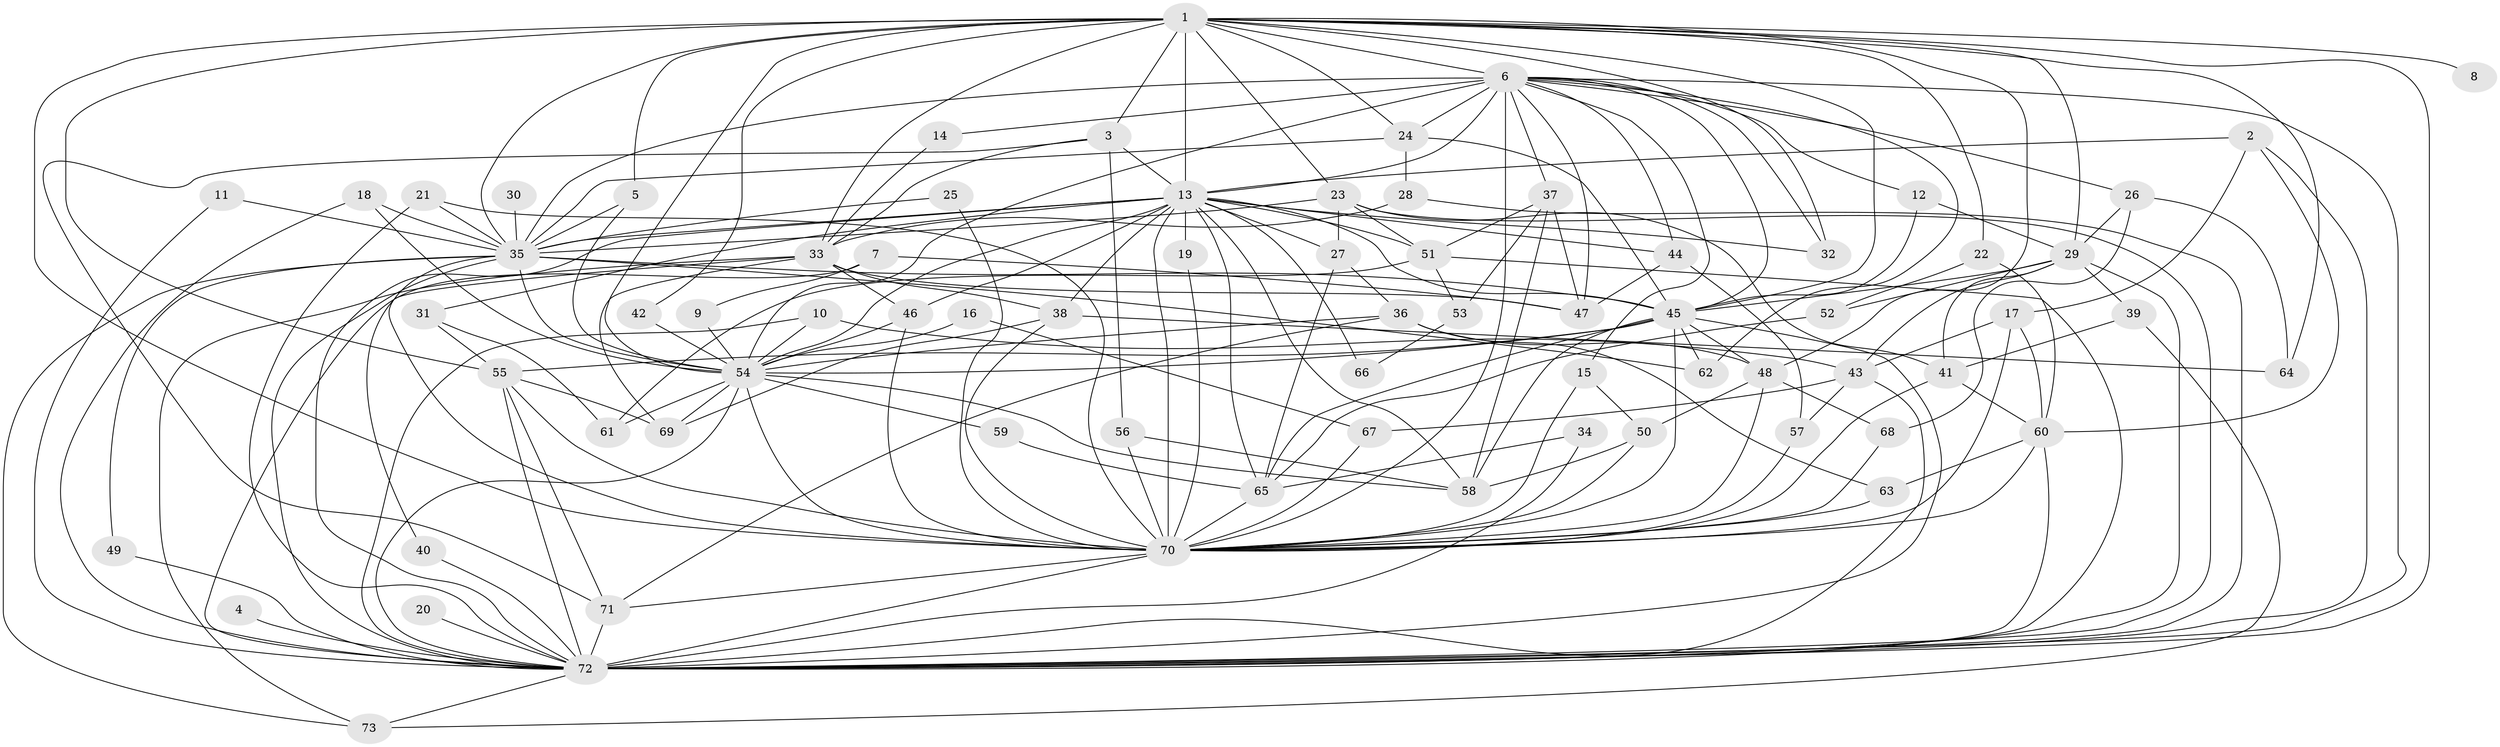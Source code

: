 // original degree distribution, {22: 0.00684931506849315, 16: 0.0136986301369863, 21: 0.0136986301369863, 32: 0.00684931506849315, 23: 0.0136986301369863, 25: 0.00684931506849315, 36: 0.00684931506849315, 3: 0.2328767123287671, 4: 0.06164383561643835, 6: 0.0273972602739726, 5: 0.04794520547945205, 2: 0.5205479452054794, 9: 0.00684931506849315, 8: 0.0136986301369863, 11: 0.00684931506849315, 7: 0.0136986301369863}
// Generated by graph-tools (version 1.1) at 2025/36/03/04/25 23:36:36]
// undirected, 73 vertices, 201 edges
graph export_dot {
  node [color=gray90,style=filled];
  1;
  2;
  3;
  4;
  5;
  6;
  7;
  8;
  9;
  10;
  11;
  12;
  13;
  14;
  15;
  16;
  17;
  18;
  19;
  20;
  21;
  22;
  23;
  24;
  25;
  26;
  27;
  28;
  29;
  30;
  31;
  32;
  33;
  34;
  35;
  36;
  37;
  38;
  39;
  40;
  41;
  42;
  43;
  44;
  45;
  46;
  47;
  48;
  49;
  50;
  51;
  52;
  53;
  54;
  55;
  56;
  57;
  58;
  59;
  60;
  61;
  62;
  63;
  64;
  65;
  66;
  67;
  68;
  69;
  70;
  71;
  72;
  73;
  1 -- 3 [weight=1.0];
  1 -- 5 [weight=1.0];
  1 -- 6 [weight=2.0];
  1 -- 8 [weight=1.0];
  1 -- 13 [weight=4.0];
  1 -- 22 [weight=1.0];
  1 -- 23 [weight=2.0];
  1 -- 24 [weight=1.0];
  1 -- 29 [weight=1.0];
  1 -- 32 [weight=1.0];
  1 -- 33 [weight=2.0];
  1 -- 35 [weight=2.0];
  1 -- 42 [weight=1.0];
  1 -- 45 [weight=3.0];
  1 -- 48 [weight=1.0];
  1 -- 54 [weight=2.0];
  1 -- 55 [weight=1.0];
  1 -- 64 [weight=1.0];
  1 -- 70 [weight=3.0];
  1 -- 72 [weight=2.0];
  2 -- 13 [weight=1.0];
  2 -- 17 [weight=1.0];
  2 -- 60 [weight=1.0];
  2 -- 72 [weight=1.0];
  3 -- 13 [weight=1.0];
  3 -- 33 [weight=1.0];
  3 -- 56 [weight=1.0];
  3 -- 71 [weight=1.0];
  4 -- 72 [weight=1.0];
  5 -- 35 [weight=1.0];
  5 -- 54 [weight=1.0];
  6 -- 12 [weight=1.0];
  6 -- 13 [weight=2.0];
  6 -- 14 [weight=1.0];
  6 -- 15 [weight=1.0];
  6 -- 24 [weight=1.0];
  6 -- 26 [weight=1.0];
  6 -- 32 [weight=1.0];
  6 -- 35 [weight=2.0];
  6 -- 37 [weight=1.0];
  6 -- 44 [weight=1.0];
  6 -- 45 [weight=1.0];
  6 -- 47 [weight=1.0];
  6 -- 54 [weight=1.0];
  6 -- 62 [weight=1.0];
  6 -- 70 [weight=2.0];
  6 -- 72 [weight=1.0];
  7 -- 9 [weight=1.0];
  7 -- 47 [weight=1.0];
  7 -- 72 [weight=1.0];
  9 -- 54 [weight=1.0];
  10 -- 43 [weight=1.0];
  10 -- 54 [weight=1.0];
  10 -- 72 [weight=1.0];
  11 -- 35 [weight=1.0];
  11 -- 72 [weight=1.0];
  12 -- 29 [weight=1.0];
  12 -- 45 [weight=1.0];
  13 -- 19 [weight=2.0];
  13 -- 27 [weight=1.0];
  13 -- 31 [weight=1.0];
  13 -- 32 [weight=1.0];
  13 -- 35 [weight=2.0];
  13 -- 38 [weight=1.0];
  13 -- 44 [weight=1.0];
  13 -- 45 [weight=3.0];
  13 -- 46 [weight=1.0];
  13 -- 51 [weight=1.0];
  13 -- 54 [weight=2.0];
  13 -- 58 [weight=1.0];
  13 -- 65 [weight=1.0];
  13 -- 66 [weight=1.0];
  13 -- 70 [weight=3.0];
  13 -- 72 [weight=2.0];
  14 -- 33 [weight=1.0];
  15 -- 50 [weight=1.0];
  15 -- 70 [weight=1.0];
  16 -- 54 [weight=1.0];
  16 -- 67 [weight=1.0];
  17 -- 43 [weight=1.0];
  17 -- 60 [weight=1.0];
  17 -- 70 [weight=1.0];
  18 -- 35 [weight=1.0];
  18 -- 54 [weight=1.0];
  18 -- 72 [weight=1.0];
  19 -- 70 [weight=1.0];
  20 -- 72 [weight=1.0];
  21 -- 35 [weight=1.0];
  21 -- 70 [weight=1.0];
  21 -- 72 [weight=1.0];
  22 -- 52 [weight=1.0];
  22 -- 60 [weight=1.0];
  23 -- 27 [weight=1.0];
  23 -- 35 [weight=1.0];
  23 -- 41 [weight=1.0];
  23 -- 51 [weight=1.0];
  23 -- 72 [weight=1.0];
  24 -- 28 [weight=1.0];
  24 -- 35 [weight=1.0];
  24 -- 45 [weight=1.0];
  25 -- 35 [weight=1.0];
  25 -- 70 [weight=1.0];
  26 -- 29 [weight=1.0];
  26 -- 64 [weight=1.0];
  26 -- 68 [weight=1.0];
  27 -- 36 [weight=1.0];
  27 -- 65 [weight=1.0];
  28 -- 33 [weight=1.0];
  28 -- 72 [weight=1.0];
  29 -- 39 [weight=1.0];
  29 -- 41 [weight=1.0];
  29 -- 43 [weight=1.0];
  29 -- 45 [weight=1.0];
  29 -- 52 [weight=1.0];
  29 -- 72 [weight=1.0];
  30 -- 35 [weight=1.0];
  31 -- 55 [weight=1.0];
  31 -- 61 [weight=1.0];
  33 -- 38 [weight=1.0];
  33 -- 40 [weight=1.0];
  33 -- 46 [weight=1.0];
  33 -- 47 [weight=1.0];
  33 -- 69 [weight=1.0];
  33 -- 73 [weight=1.0];
  34 -- 65 [weight=1.0];
  34 -- 72 [weight=1.0];
  35 -- 45 [weight=2.0];
  35 -- 49 [weight=1.0];
  35 -- 54 [weight=1.0];
  35 -- 62 [weight=1.0];
  35 -- 70 [weight=1.0];
  35 -- 72 [weight=1.0];
  35 -- 73 [weight=1.0];
  36 -- 48 [weight=1.0];
  36 -- 54 [weight=1.0];
  36 -- 63 [weight=1.0];
  36 -- 71 [weight=1.0];
  37 -- 47 [weight=1.0];
  37 -- 51 [weight=1.0];
  37 -- 53 [weight=1.0];
  37 -- 58 [weight=1.0];
  38 -- 64 [weight=1.0];
  38 -- 69 [weight=1.0];
  38 -- 70 [weight=2.0];
  39 -- 41 [weight=1.0];
  39 -- 73 [weight=1.0];
  40 -- 72 [weight=1.0];
  41 -- 60 [weight=1.0];
  41 -- 70 [weight=1.0];
  42 -- 54 [weight=2.0];
  43 -- 57 [weight=1.0];
  43 -- 67 [weight=1.0];
  43 -- 72 [weight=1.0];
  44 -- 47 [weight=1.0];
  44 -- 57 [weight=1.0];
  45 -- 48 [weight=1.0];
  45 -- 54 [weight=2.0];
  45 -- 55 [weight=1.0];
  45 -- 58 [weight=1.0];
  45 -- 62 [weight=1.0];
  45 -- 65 [weight=1.0];
  45 -- 70 [weight=1.0];
  45 -- 72 [weight=1.0];
  46 -- 54 [weight=1.0];
  46 -- 70 [weight=2.0];
  48 -- 50 [weight=1.0];
  48 -- 68 [weight=1.0];
  48 -- 70 [weight=1.0];
  49 -- 72 [weight=1.0];
  50 -- 58 [weight=1.0];
  50 -- 70 [weight=1.0];
  51 -- 53 [weight=1.0];
  51 -- 61 [weight=1.0];
  51 -- 72 [weight=1.0];
  52 -- 65 [weight=1.0];
  53 -- 66 [weight=1.0];
  54 -- 58 [weight=1.0];
  54 -- 59 [weight=1.0];
  54 -- 61 [weight=1.0];
  54 -- 69 [weight=1.0];
  54 -- 70 [weight=1.0];
  54 -- 72 [weight=1.0];
  55 -- 69 [weight=1.0];
  55 -- 70 [weight=1.0];
  55 -- 71 [weight=1.0];
  55 -- 72 [weight=1.0];
  56 -- 58 [weight=1.0];
  56 -- 70 [weight=1.0];
  57 -- 70 [weight=1.0];
  59 -- 65 [weight=1.0];
  60 -- 63 [weight=1.0];
  60 -- 70 [weight=2.0];
  60 -- 72 [weight=1.0];
  63 -- 70 [weight=1.0];
  65 -- 70 [weight=1.0];
  67 -- 70 [weight=1.0];
  68 -- 70 [weight=1.0];
  70 -- 71 [weight=1.0];
  70 -- 72 [weight=2.0];
  71 -- 72 [weight=1.0];
  72 -- 73 [weight=1.0];
}
